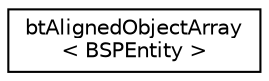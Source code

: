 digraph "Graphical Class Hierarchy"
{
  edge [fontname="Helvetica",fontsize="10",labelfontname="Helvetica",labelfontsize="10"];
  node [fontname="Helvetica",fontsize="10",shape=record];
  rankdir="LR";
  Node1 [label="btAlignedObjectArray\l\< BSPEntity \>",height=0.2,width=0.4,color="black", fillcolor="white", style="filled",URL="$classbt_aligned_object_array.html"];
}
